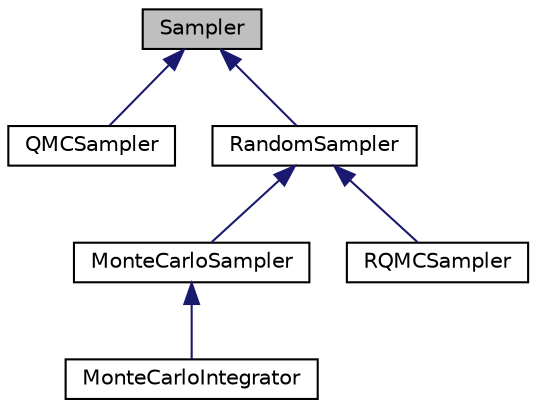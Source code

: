 digraph "Sampler"
{
 // INTERACTIVE_SVG=YES
  bgcolor="transparent";
  edge [fontname="Helvetica",fontsize="10",labelfontname="Helvetica",labelfontsize="10"];
  node [fontname="Helvetica",fontsize="10",shape=record];
  Node0 [label="Sampler",height=0.2,width=0.4,color="black", fillcolor="grey75", style="filled", fontcolor="black"];
  Node0 -> Node1 [dir="back",color="midnightblue",fontsize="10",style="solid",fontname="Helvetica"];
  Node1 [label="QMCSampler",height=0.2,width=0.4,color="black",URL="$dd/d8b/classumontreal_1_1ssj_1_1mcqmctools_1_1anova_1_1QMCSampler.html",tooltip="QMC sampler. "];
  Node0 -> Node2 [dir="back",color="midnightblue",fontsize="10",style="solid",fontname="Helvetica"];
  Node2 [label="RandomSampler",height=0.2,width=0.4,color="black",URL="$dc/dcd/interfaceumontreal_1_1ssj_1_1mcqmctools_1_1anova_1_1RandomSampler.html"];
  Node2 -> Node3 [dir="back",color="midnightblue",fontsize="10",style="solid",fontname="Helvetica"];
  Node3 [label="MonteCarloSampler",height=0.2,width=0.4,color="black",URL="$d9/de2/classumontreal_1_1ssj_1_1mcqmctools_1_1anova_1_1MonteCarloSampler.html",tooltip="Monte Carlo sampler. "];
  Node3 -> Node4 [dir="back",color="midnightblue",fontsize="10",style="solid",fontname="Helvetica"];
  Node4 [label="MonteCarloIntegrator",height=0.2,width=0.4,color="black",URL="$dd/dbb/classumontreal_1_1ssj_1_1mcqmctools_1_1anova_1_1MonteCarloIntegrator.html"];
  Node2 -> Node5 [dir="back",color="midnightblue",fontsize="10",style="solid",fontname="Helvetica"];
  Node5 [label="RQMCSampler",height=0.2,width=0.4,color="black",URL="$da/d27/classumontreal_1_1ssj_1_1mcqmctools_1_1anova_1_1RQMCSampler.html",tooltip="QMC sampler. "];
}
